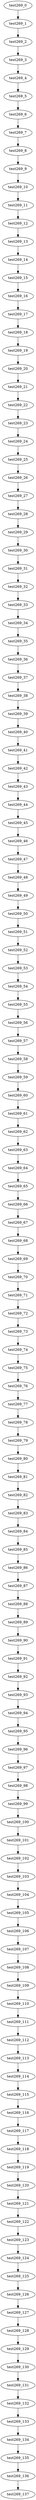digraph G {
test269_0->test269_1;
test269_1->test269_2;
test269_2->test269_3;
test269_3->test269_4;
test269_4->test269_5;
test269_5->test269_6;
test269_6->test269_7;
test269_7->test269_8;
test269_8->test269_9;
test269_9->test269_10;
test269_10->test269_11;
test269_11->test269_12;
test269_12->test269_13;
test269_13->test269_14;
test269_14->test269_15;
test269_15->test269_16;
test269_16->test269_17;
test269_17->test269_18;
test269_18->test269_19;
test269_19->test269_20;
test269_20->test269_21;
test269_21->test269_22;
test269_22->test269_23;
test269_23->test269_24;
test269_24->test269_25;
test269_25->test269_26;
test269_26->test269_27;
test269_27->test269_28;
test269_28->test269_29;
test269_29->test269_30;
test269_30->test269_31;
test269_31->test269_32;
test269_32->test269_33;
test269_33->test269_34;
test269_34->test269_35;
test269_35->test269_36;
test269_36->test269_37;
test269_37->test269_38;
test269_38->test269_39;
test269_39->test269_40;
test269_40->test269_41;
test269_41->test269_42;
test269_42->test269_43;
test269_43->test269_44;
test269_44->test269_45;
test269_45->test269_46;
test269_46->test269_47;
test269_47->test269_48;
test269_48->test269_49;
test269_49->test269_50;
test269_50->test269_51;
test269_51->test269_52;
test269_52->test269_53;
test269_53->test269_54;
test269_54->test269_55;
test269_55->test269_56;
test269_56->test269_57;
test269_57->test269_58;
test269_58->test269_59;
test269_59->test269_60;
test269_60->test269_61;
test269_61->test269_62;
test269_62->test269_63;
test269_63->test269_64;
test269_64->test269_65;
test269_65->test269_66;
test269_66->test269_67;
test269_67->test269_68;
test269_68->test269_69;
test269_69->test269_70;
test269_70->test269_71;
test269_71->test269_72;
test269_72->test269_73;
test269_73->test269_74;
test269_74->test269_75;
test269_75->test269_76;
test269_76->test269_77;
test269_77->test269_78;
test269_78->test269_79;
test269_79->test269_80;
test269_80->test269_81;
test269_81->test269_82;
test269_82->test269_83;
test269_83->test269_84;
test269_84->test269_85;
test269_85->test269_86;
test269_86->test269_87;
test269_87->test269_88;
test269_88->test269_89;
test269_89->test269_90;
test269_90->test269_91;
test269_91->test269_92;
test269_92->test269_93;
test269_93->test269_94;
test269_94->test269_95;
test269_95->test269_96;
test269_96->test269_97;
test269_97->test269_98;
test269_98->test269_99;
test269_99->test269_100;
test269_100->test269_101;
test269_101->test269_102;
test269_102->test269_103;
test269_103->test269_104;
test269_104->test269_105;
test269_105->test269_106;
test269_106->test269_107;
test269_107->test269_108;
test269_108->test269_109;
test269_109->test269_110;
test269_110->test269_111;
test269_111->test269_112;
test269_112->test269_113;
test269_113->test269_114;
test269_114->test269_115;
test269_115->test269_116;
test269_116->test269_117;
test269_117->test269_118;
test269_118->test269_119;
test269_119->test269_120;
test269_120->test269_121;
test269_121->test269_122;
test269_122->test269_123;
test269_123->test269_124;
test269_124->test269_125;
test269_125->test269_126;
test269_126->test269_127;
test269_127->test269_128;
test269_128->test269_129;
test269_129->test269_130;
test269_130->test269_131;
test269_131->test269_132;
test269_132->test269_133;
test269_133->test269_134;
test269_134->test269_135;
test269_135->test269_136;
test269_136->test269_137;

}
